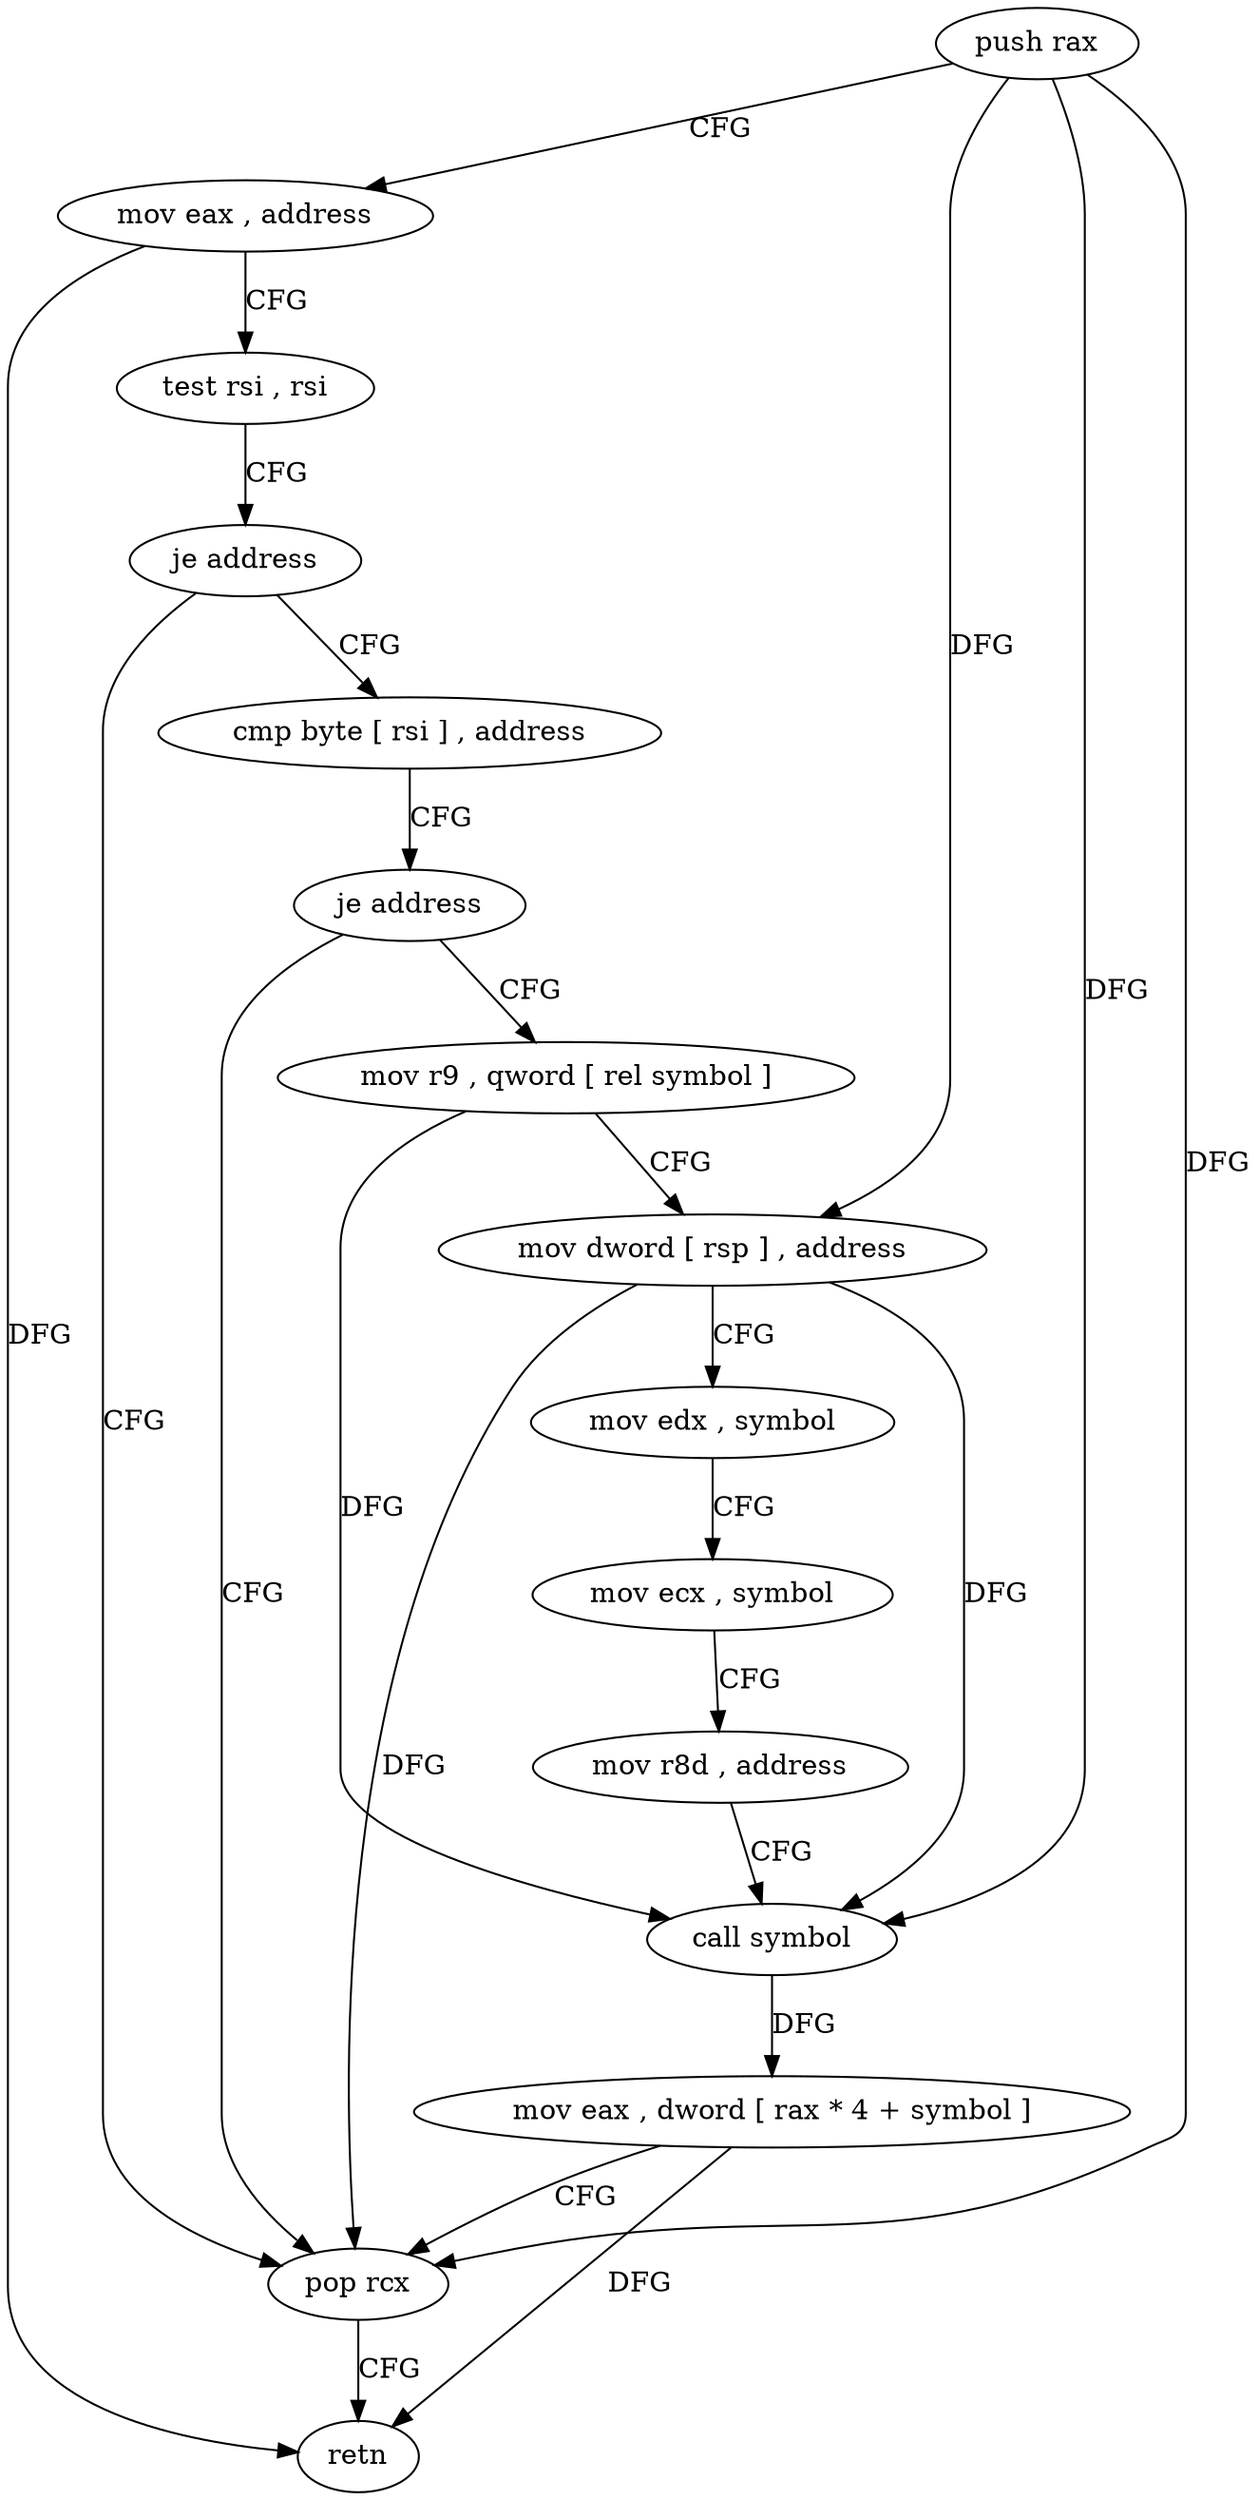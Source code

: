 digraph "func" {
"4233632" [label = "push rax" ]
"4233633" [label = "mov eax , address" ]
"4233638" [label = "test rsi , rsi" ]
"4233641" [label = "je address" ]
"4233690" [label = "pop rcx" ]
"4233643" [label = "cmp byte [ rsi ] , address" ]
"4233691" [label = "retn" ]
"4233646" [label = "je address" ]
"4233648" [label = "mov r9 , qword [ rel symbol ]" ]
"4233655" [label = "mov dword [ rsp ] , address" ]
"4233662" [label = "mov edx , symbol" ]
"4233667" [label = "mov ecx , symbol" ]
"4233672" [label = "mov r8d , address" ]
"4233678" [label = "call symbol" ]
"4233683" [label = "mov eax , dword [ rax * 4 + symbol ]" ]
"4233632" -> "4233633" [ label = "CFG" ]
"4233632" -> "4233690" [ label = "DFG" ]
"4233632" -> "4233655" [ label = "DFG" ]
"4233632" -> "4233678" [ label = "DFG" ]
"4233633" -> "4233638" [ label = "CFG" ]
"4233633" -> "4233691" [ label = "DFG" ]
"4233638" -> "4233641" [ label = "CFG" ]
"4233641" -> "4233690" [ label = "CFG" ]
"4233641" -> "4233643" [ label = "CFG" ]
"4233690" -> "4233691" [ label = "CFG" ]
"4233643" -> "4233646" [ label = "CFG" ]
"4233646" -> "4233690" [ label = "CFG" ]
"4233646" -> "4233648" [ label = "CFG" ]
"4233648" -> "4233655" [ label = "CFG" ]
"4233648" -> "4233678" [ label = "DFG" ]
"4233655" -> "4233662" [ label = "CFG" ]
"4233655" -> "4233690" [ label = "DFG" ]
"4233655" -> "4233678" [ label = "DFG" ]
"4233662" -> "4233667" [ label = "CFG" ]
"4233667" -> "4233672" [ label = "CFG" ]
"4233672" -> "4233678" [ label = "CFG" ]
"4233678" -> "4233683" [ label = "DFG" ]
"4233683" -> "4233690" [ label = "CFG" ]
"4233683" -> "4233691" [ label = "DFG" ]
}
